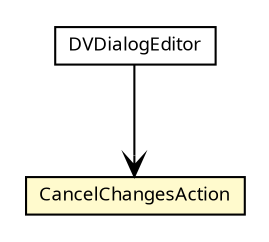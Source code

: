 #!/usr/local/bin/dot
#
# Class diagram 
# Generated by UMLGraph version R5_6 (http://www.umlgraph.org/)
#

digraph G {
	edge [fontname="Trebuchet MS",fontsize=10,labelfontname="Trebuchet MS",labelfontsize=10];
	node [fontname="Trebuchet MS",fontsize=10,shape=plaintext];
	nodesep=0.25;
	ranksep=0.5;
	// se.cambio.cds.openehr.view.dialogs.DVDialogEditor
	c127639 [label=<<table title="se.cambio.cds.openehr.view.dialogs.DVDialogEditor" border="0" cellborder="1" cellspacing="0" cellpadding="2" port="p" href="./DVDialogEditor.html">
		<tr><td><table border="0" cellspacing="0" cellpadding="1">
<tr><td align="center" balign="center"><font face="Trebuchet MS"> DVDialogEditor </font></td></tr>
		</table></td></tr>
		</table>>, URL="./DVDialogEditor.html", fontname="Trebuchet MS", fontcolor="black", fontsize=9.0];
	// se.cambio.cds.openehr.view.dialogs.DVDialogEditor.CancelChangesAction
	c127640 [label=<<table title="se.cambio.cds.openehr.view.dialogs.DVDialogEditor.CancelChangesAction" border="0" cellborder="1" cellspacing="0" cellpadding="2" port="p" bgcolor="lemonChiffon" href="./DVDialogEditor.CancelChangesAction.html">
		<tr><td><table border="0" cellspacing="0" cellpadding="1">
<tr><td align="center" balign="center"><font face="Trebuchet MS"> CancelChangesAction </font></td></tr>
		</table></td></tr>
		</table>>, URL="./DVDialogEditor.CancelChangesAction.html", fontname="Trebuchet MS", fontcolor="black", fontsize=9.0];
	// se.cambio.cds.openehr.view.dialogs.DVDialogEditor NAVASSOC se.cambio.cds.openehr.view.dialogs.DVDialogEditor.CancelChangesAction
	c127639:p -> c127640:p [taillabel="", label="", headlabel="", fontname="Trebuchet MS", fontcolor="black", fontsize=10.0, color="black", arrowhead=open];
}

